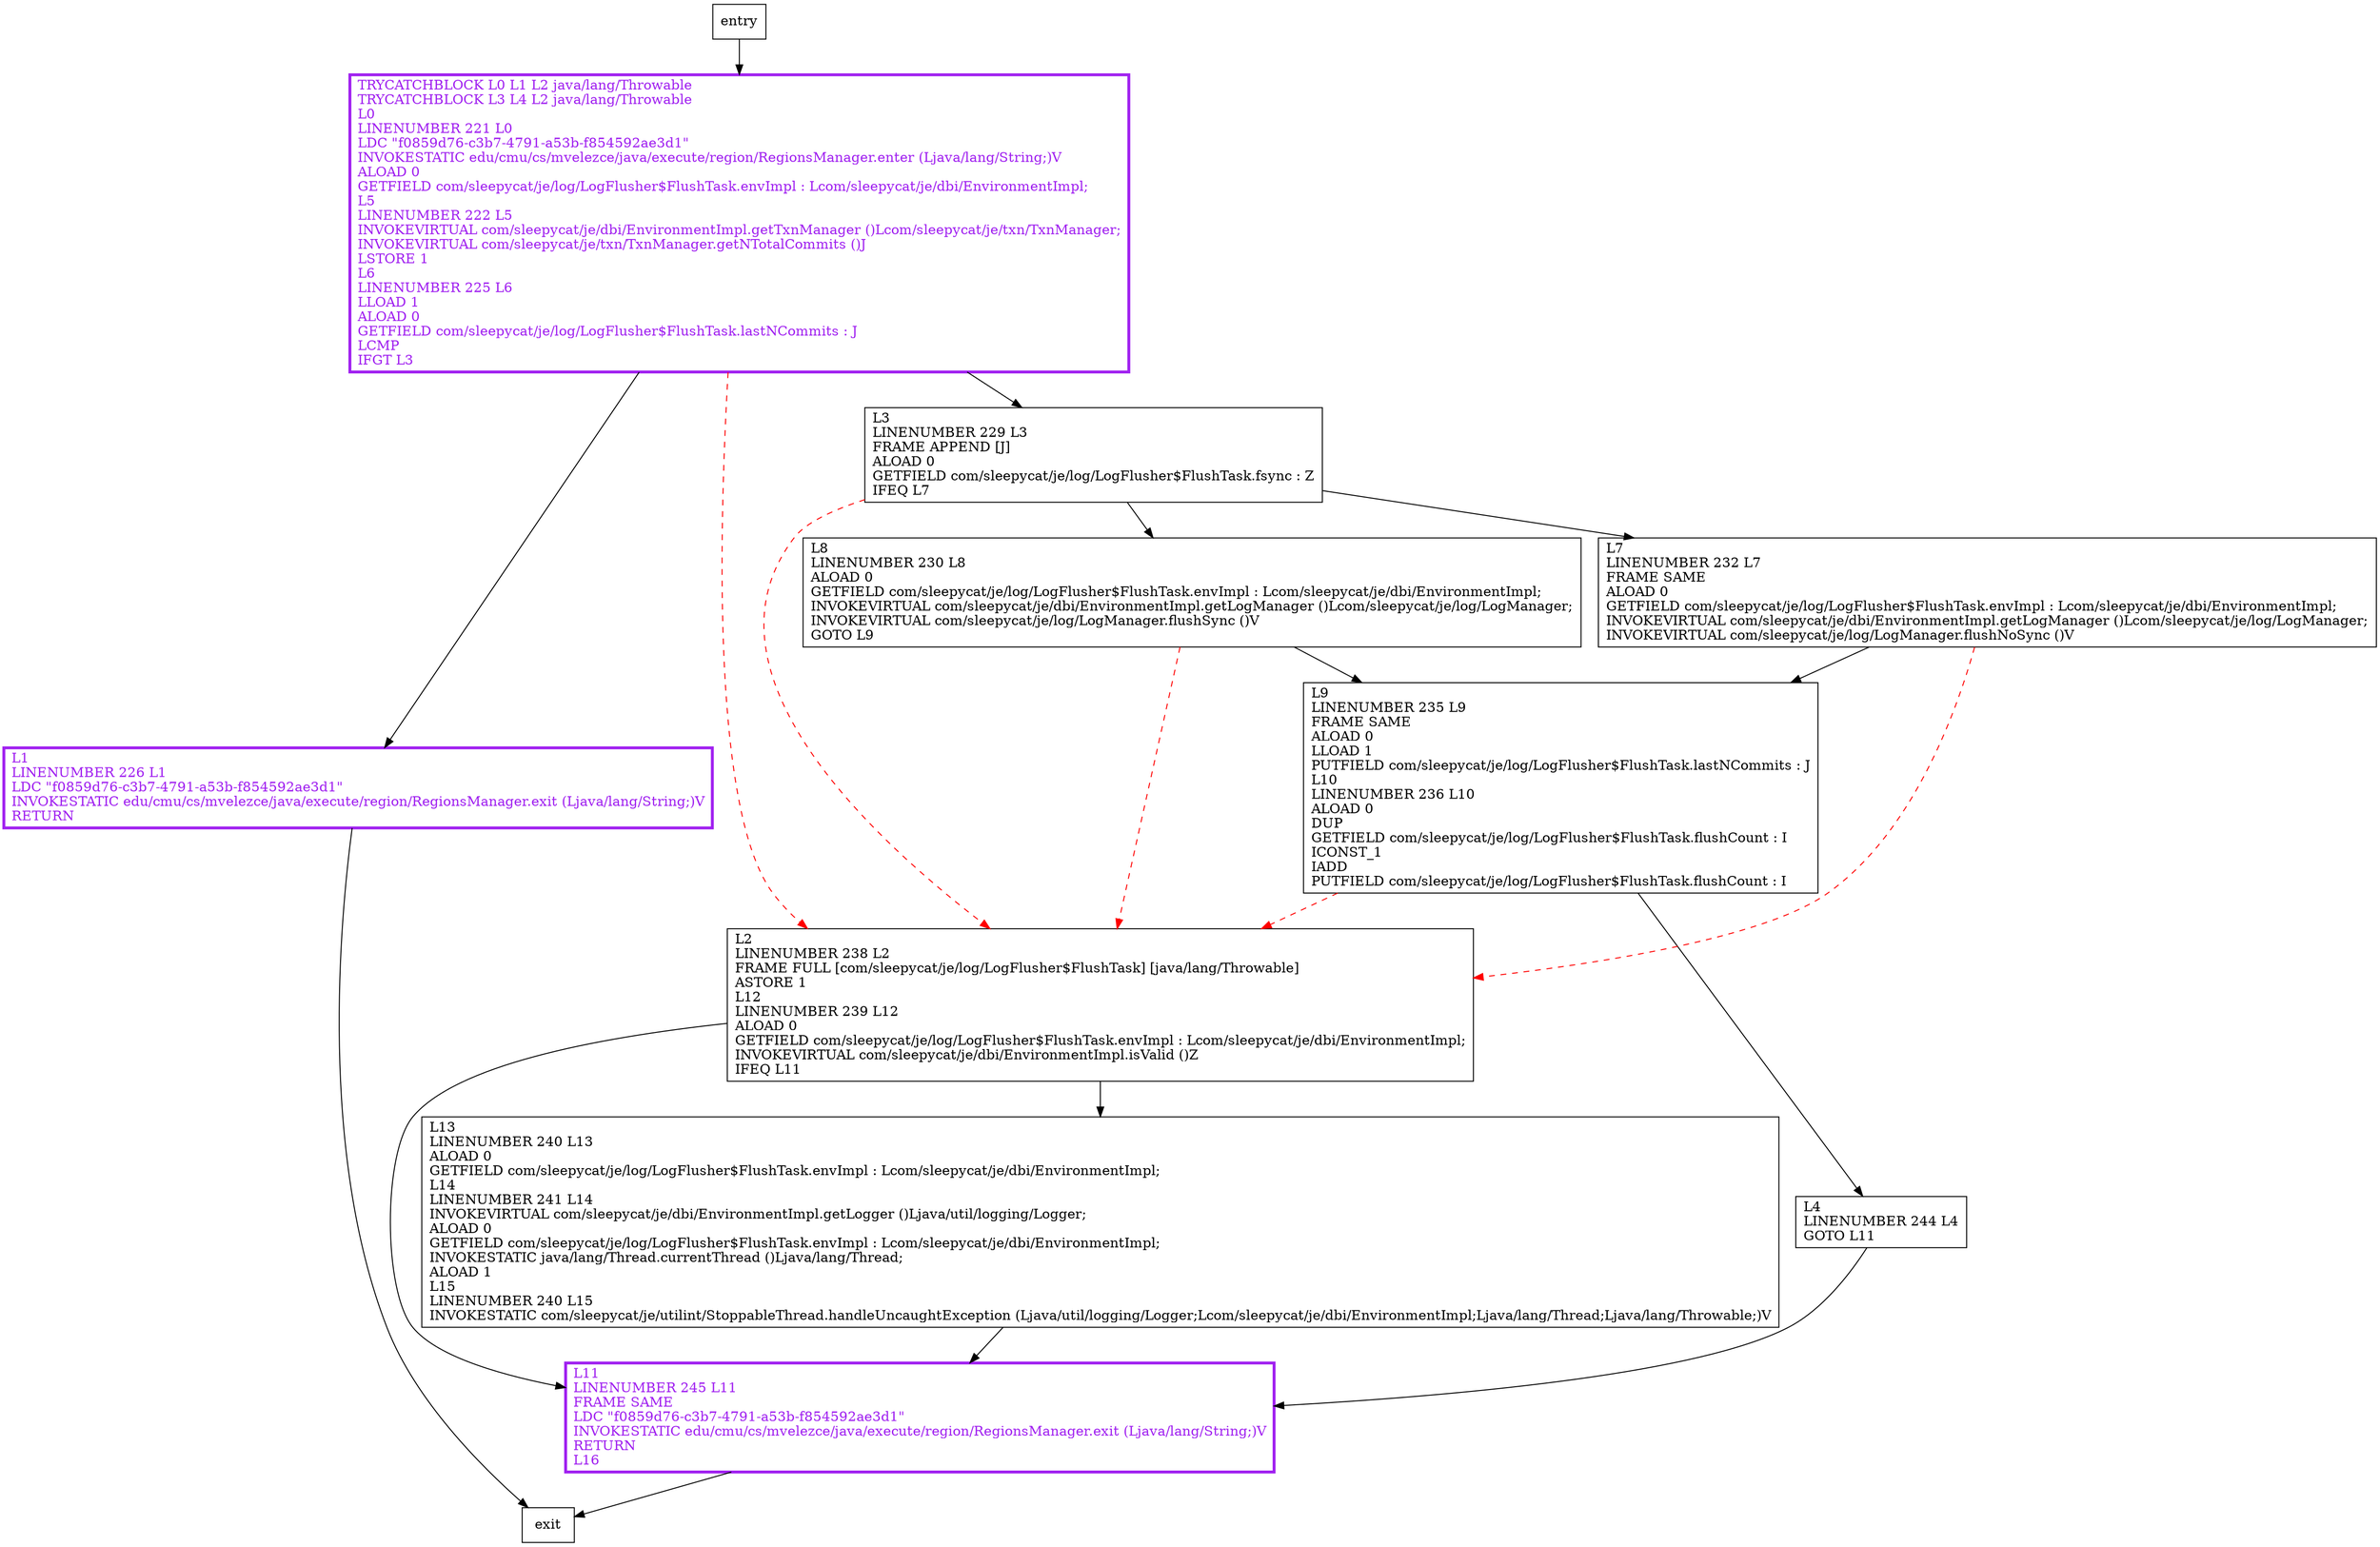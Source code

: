 digraph run {
node [shape=record];
1526888682 [label="L9\lLINENUMBER 235 L9\lFRAME SAME\lALOAD 0\lLLOAD 1\lPUTFIELD com/sleepycat/je/log/LogFlusher$FlushTask.lastNCommits : J\lL10\lLINENUMBER 236 L10\lALOAD 0\lDUP\lGETFIELD com/sleepycat/je/log/LogFlusher$FlushTask.flushCount : I\lICONST_1\lIADD\lPUTFIELD com/sleepycat/je/log/LogFlusher$FlushTask.flushCount : I\l"];
1864690236 [label="L7\lLINENUMBER 232 L7\lFRAME SAME\lALOAD 0\lGETFIELD com/sleepycat/je/log/LogFlusher$FlushTask.envImpl : Lcom/sleepycat/je/dbi/EnvironmentImpl;\lINVOKEVIRTUAL com/sleepycat/je/dbi/EnvironmentImpl.getLogManager ()Lcom/sleepycat/je/log/LogManager;\lINVOKEVIRTUAL com/sleepycat/je/log/LogManager.flushNoSync ()V\l"];
429956535 [label="L1\lLINENUMBER 226 L1\lLDC \"f0859d76-c3b7-4791-a53b-f854592ae3d1\"\lINVOKESTATIC edu/cmu/cs/mvelezce/java/execute/region/RegionsManager.exit (Ljava/lang/String;)V\lRETURN\l"];
1739770188 [label="L3\lLINENUMBER 229 L3\lFRAME APPEND [J]\lALOAD 0\lGETFIELD com/sleepycat/je/log/LogFlusher$FlushTask.fsync : Z\lIFEQ L7\l"];
419531344 [label="TRYCATCHBLOCK L0 L1 L2 java/lang/Throwable\lTRYCATCHBLOCK L3 L4 L2 java/lang/Throwable\lL0\lLINENUMBER 221 L0\lLDC \"f0859d76-c3b7-4791-a53b-f854592ae3d1\"\lINVOKESTATIC edu/cmu/cs/mvelezce/java/execute/region/RegionsManager.enter (Ljava/lang/String;)V\lALOAD 0\lGETFIELD com/sleepycat/je/log/LogFlusher$FlushTask.envImpl : Lcom/sleepycat/je/dbi/EnvironmentImpl;\lL5\lLINENUMBER 222 L5\lINVOKEVIRTUAL com/sleepycat/je/dbi/EnvironmentImpl.getTxnManager ()Lcom/sleepycat/je/txn/TxnManager;\lINVOKEVIRTUAL com/sleepycat/je/txn/TxnManager.getNTotalCommits ()J\lLSTORE 1\lL6\lLINENUMBER 225 L6\lLLOAD 1\lALOAD 0\lGETFIELD com/sleepycat/je/log/LogFlusher$FlushTask.lastNCommits : J\lLCMP\lIFGT L3\l"];
231177462 [label="L11\lLINENUMBER 245 L11\lFRAME SAME\lLDC \"f0859d76-c3b7-4791-a53b-f854592ae3d1\"\lINVOKESTATIC edu/cmu/cs/mvelezce/java/execute/region/RegionsManager.exit (Ljava/lang/String;)V\lRETURN\lL16\l"];
1570969911 [label="L2\lLINENUMBER 238 L2\lFRAME FULL [com/sleepycat/je/log/LogFlusher$FlushTask] [java/lang/Throwable]\lASTORE 1\lL12\lLINENUMBER 239 L12\lALOAD 0\lGETFIELD com/sleepycat/je/log/LogFlusher$FlushTask.envImpl : Lcom/sleepycat/je/dbi/EnvironmentImpl;\lINVOKEVIRTUAL com/sleepycat/je/dbi/EnvironmentImpl.isValid ()Z\lIFEQ L11\l"];
1165623928 [label="L13\lLINENUMBER 240 L13\lALOAD 0\lGETFIELD com/sleepycat/je/log/LogFlusher$FlushTask.envImpl : Lcom/sleepycat/je/dbi/EnvironmentImpl;\lL14\lLINENUMBER 241 L14\lINVOKEVIRTUAL com/sleepycat/je/dbi/EnvironmentImpl.getLogger ()Ljava/util/logging/Logger;\lALOAD 0\lGETFIELD com/sleepycat/je/log/LogFlusher$FlushTask.envImpl : Lcom/sleepycat/je/dbi/EnvironmentImpl;\lINVOKESTATIC java/lang/Thread.currentThread ()Ljava/lang/Thread;\lALOAD 1\lL15\lLINENUMBER 240 L15\lINVOKESTATIC com/sleepycat/je/utilint/StoppableThread.handleUncaughtException (Ljava/util/logging/Logger;Lcom/sleepycat/je/dbi/EnvironmentImpl;Ljava/lang/Thread;Ljava/lang/Throwable;)V\l"];
705379406 [label="L8\lLINENUMBER 230 L8\lALOAD 0\lGETFIELD com/sleepycat/je/log/LogFlusher$FlushTask.envImpl : Lcom/sleepycat/je/dbi/EnvironmentImpl;\lINVOKEVIRTUAL com/sleepycat/je/dbi/EnvironmentImpl.getLogManager ()Lcom/sleepycat/je/log/LogManager;\lINVOKEVIRTUAL com/sleepycat/je/log/LogManager.flushSync ()V\lGOTO L9\l"];
1920244960 [label="L4\lLINENUMBER 244 L4\lGOTO L11\l"];
entry;
exit;
1526888682 -> 1570969911 [style=dashed, color=red]
1526888682 -> 1920244960
1864690236 -> 1526888682
1864690236 -> 1570969911 [style=dashed, color=red]
419531344 -> 1739770188
419531344 -> 429956535
419531344 -> 1570969911 [style=dashed, color=red]
231177462 -> exit
1570969911 -> 231177462
1570969911 -> 1165623928
1165623928 -> 231177462
entry -> 419531344
429956535 -> exit
1739770188 -> 1864690236
1739770188 -> 1570969911 [style=dashed, color=red]
1739770188 -> 705379406
705379406 -> 1526888682
705379406 -> 1570969911 [style=dashed, color=red]
1920244960 -> 231177462
429956535[fontcolor="purple", penwidth=3, color="purple"];
419531344[fontcolor="purple", penwidth=3, color="purple"];
231177462[fontcolor="purple", penwidth=3, color="purple"];
}
